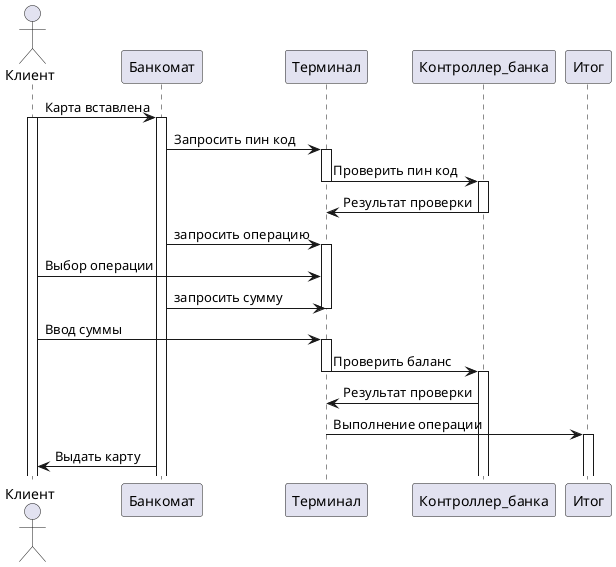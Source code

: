 @startuml asd
skinparam packageStyle rect
actor Клиент
participant Банкомат
participant Терминал
participant Контроллер_банка
participant Итог
Клиент -> Банкомат: Карта вставлена
activate Банкомат
activate Клиент
Банкомат -> Терминал: Запросить пин код
activate Терминал
Терминал -> Контроллер_банка: Проверить пин код
deactivate Терминал
activate Контроллер_банка
Контроллер_банка -> Терминал: Результат проверки
deactivate Контроллер_банка
Банкомат -> Терминал: запросить операцию
activate Терминал
Клиент -> Терминал: Выбор операции
Банкомат -> Терминал: запросить сумму
deactivate Терминал
Клиент -> Терминал: Ввод суммы
activate Терминал
Терминал -> Контроллер_банка: Проверить баланс
deactivate Терминал
activate Контроллер_банка
Контроллер_банка -> Терминал: Результат проверки
Терминал -> Итог: Выполнение операции
activate Итог
Банкомат -> Клиент: Выдать карту

@enduml
